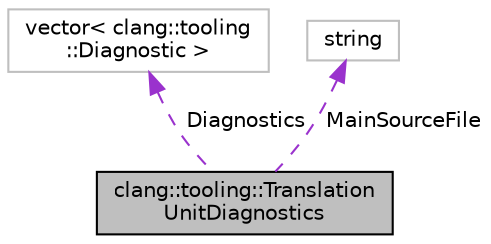 digraph "clang::tooling::TranslationUnitDiagnostics"
{
 // LATEX_PDF_SIZE
  bgcolor="transparent";
  edge [fontname="Helvetica",fontsize="10",labelfontname="Helvetica",labelfontsize="10"];
  node [fontname="Helvetica",fontsize="10",shape=record];
  Node1 [label="clang::tooling::Translation\lUnitDiagnostics",height=0.2,width=0.4,color="black", fillcolor="grey75", style="filled", fontcolor="black",tooltip="Collection of Diagnostics generated from a single translation unit."];
  Node2 -> Node1 [dir="back",color="darkorchid3",fontsize="10",style="dashed",label=" Diagnostics" ,fontname="Helvetica"];
  Node2 [label="vector\< clang::tooling\l::Diagnostic \>",height=0.2,width=0.4,color="grey75",tooltip=" "];
  Node3 -> Node1 [dir="back",color="darkorchid3",fontsize="10",style="dashed",label=" MainSourceFile" ,fontname="Helvetica"];
  Node3 [label="string",height=0.2,width=0.4,color="grey75",tooltip=" "];
}
